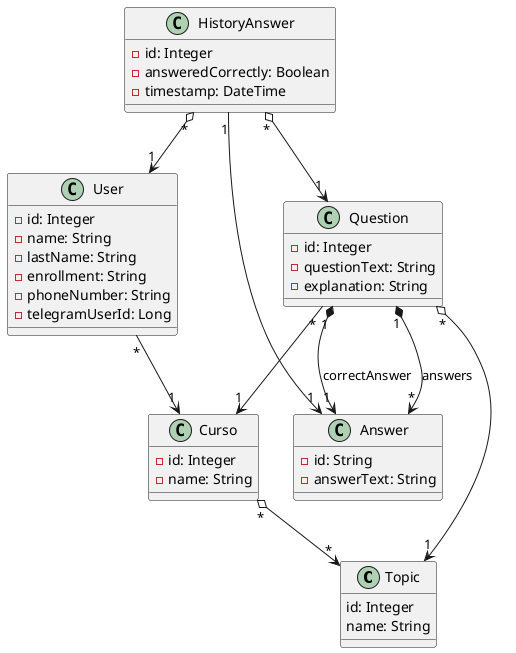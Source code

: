 @startuml enadebot

class Topic {
  id: Integer
  name: String
}

class Question {
  - id: Integer
  - questionText: String
  - explanation: String
}

class Answer {
  - id: String
  - answerText: String
}

class HistoryAnswer {
  - id: Integer
  - answeredCorrectly: Boolean
  - timestamp: DateTime
}

class User {
  - id: Integer
  - name: String
  - lastName: String
  - enrollment: String
  - phoneNumber: String
  - telegramUserId: Long
}

class Curso {
    - id: Integer
    - name: String
}

User "*" --> "1" Curso

HistoryAnswer "*" o--> "1" Question
HistoryAnswer "*" o--> "1"  User 

Question "*" o--> "1" Topic
Question "1" *--> "*" Answer: "answers"
Question "1" *--> "1" Answer: "correctAnswer"
Question "*" --> "1" Curso

HistoryAnswer "1" --> "1" Answer

Curso "*" o--> "*" Topic

@enduml